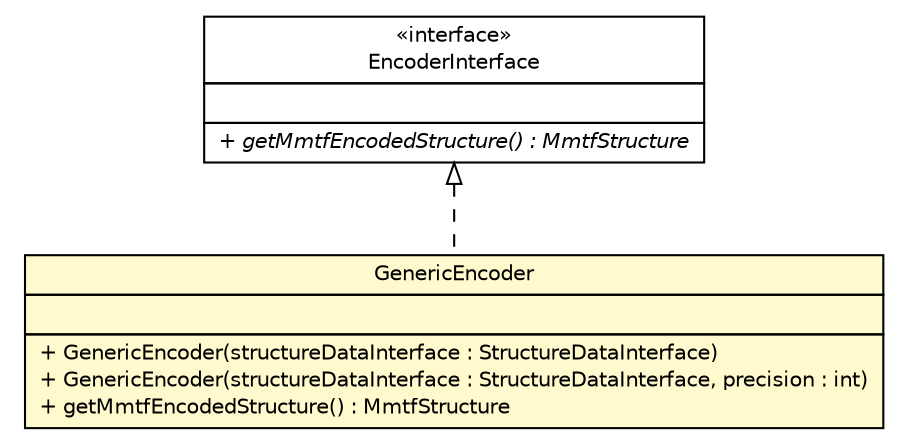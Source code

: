 #!/usr/local/bin/dot
#
# Class diagram 
# Generated by UMLGraph version R5_6 (http://www.umlgraph.org/)
#

digraph G {
	edge [fontname="Helvetica",fontsize=10,labelfontname="Helvetica",labelfontsize=10];
	node [fontname="Helvetica",fontsize=10,shape=plaintext];
	nodesep=0.25;
	ranksep=0.5;
	// org.rcsb.mmtf.encoder.GenericEncoder
	c945 [label=<<table title="org.rcsb.mmtf.encoder.GenericEncoder" border="0" cellborder="1" cellspacing="0" cellpadding="2" port="p" bgcolor="lemonChiffon" href="./GenericEncoder.html">
		<tr><td><table border="0" cellspacing="0" cellpadding="1">
<tr><td align="center" balign="center"> GenericEncoder </td></tr>
		</table></td></tr>
		<tr><td><table border="0" cellspacing="0" cellpadding="1">
<tr><td align="left" balign="left">  </td></tr>
		</table></td></tr>
		<tr><td><table border="0" cellspacing="0" cellpadding="1">
<tr><td align="left" balign="left"> + GenericEncoder(structureDataInterface : StructureDataInterface) </td></tr>
<tr><td align="left" balign="left"> + GenericEncoder(structureDataInterface : StructureDataInterface, precision : int) </td></tr>
<tr><td align="left" balign="left"> + getMmtfEncodedStructure() : MmtfStructure </td></tr>
		</table></td></tr>
		</table>>, URL="./GenericEncoder.html", fontname="Helvetica", fontcolor="black", fontsize=10.0];
	// org.rcsb.mmtf.encoder.EncoderInterface
	c947 [label=<<table title="org.rcsb.mmtf.encoder.EncoderInterface" border="0" cellborder="1" cellspacing="0" cellpadding="2" port="p" href="./EncoderInterface.html">
		<tr><td><table border="0" cellspacing="0" cellpadding="1">
<tr><td align="center" balign="center"> &#171;interface&#187; </td></tr>
<tr><td align="center" balign="center"> EncoderInterface </td></tr>
		</table></td></tr>
		<tr><td><table border="0" cellspacing="0" cellpadding="1">
<tr><td align="left" balign="left">  </td></tr>
		</table></td></tr>
		<tr><td><table border="0" cellspacing="0" cellpadding="1">
<tr><td align="left" balign="left"><font face="Helvetica-Oblique" point-size="10.0"> + getMmtfEncodedStructure() : MmtfStructure </font></td></tr>
		</table></td></tr>
		</table>>, URL="./EncoderInterface.html", fontname="Helvetica", fontcolor="black", fontsize=10.0];
	//org.rcsb.mmtf.encoder.GenericEncoder implements org.rcsb.mmtf.encoder.EncoderInterface
	c947:p -> c945:p [dir=back,arrowtail=empty,style=dashed];
}

